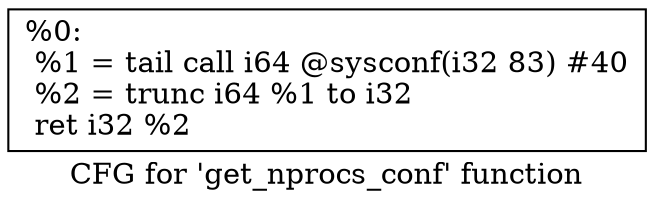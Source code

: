 digraph "CFG for 'get_nprocs_conf' function" {
	label="CFG for 'get_nprocs_conf' function";

	Node0x1ea61c0 [shape=record,label="{%0:\l  %1 = tail call i64 @sysconf(i32 83) #40\l  %2 = trunc i64 %1 to i32\l  ret i32 %2\l}"];
}
